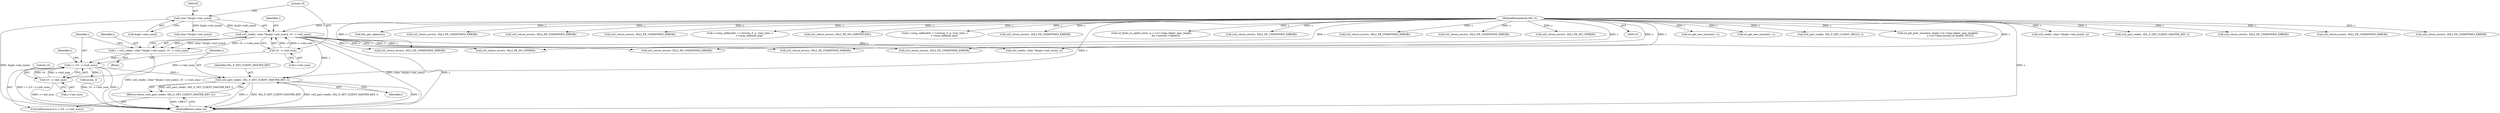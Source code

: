 digraph "0_openssl_86f8fb0e344d62454f8daf3e15236b2b59210756_0@API" {
"1000171" [label="(Call,ssl2_part_read(s, SSL_F_GET_CLIENT_MASTER_KEY, i))"];
"1000147" [label="(Call,ssl2_read(s, (char *)&(p[s->init_num]), 10 - s->init_num))"];
"1000117" [label="(MethodParameterIn,SSL *s)"];
"1000149" [label="(Call,(char *)&(p[s->init_num]))"];
"1000157" [label="(Call,10 - s->init_num)"];
"1000163" [label="(Call,i < (10 - s->init_num))"];
"1000145" [label="(Call,i = ssl2_read(s, (char *)&(p[s->init_num]), 10 - s->init_num))"];
"1000165" [label="(Call,10 - s->init_num)"];
"1000170" [label="(Return,return (ssl2_part_read(s, SSL_F_GET_CLIENT_MASTER_KEY, i));)"];
"1000986" [label="(Call,ssl_get_new_session(s, 1))"];
"1000165" [label="(Call,10 - s->init_num)"];
"1000217" [label="(Call,ssl2_return_error(s, SSL2_PE_NO_CIPHER))"];
"1000909" [label="(Call,ssl_get_new_session(s, 1))"];
"1000174" [label="(Identifier,i)"];
"1000840" [label="(Call,ssl2_part_read(s, SSL_F_GET_CLIENT_HELLO, i))"];
"1000923" [label="(Call,ssl_get_prev_session(s, &(p[s->s2->tmp.cipher_spec_length]),\n                                 s->s2->tmp.session_id_length, NULL))"];
"1000170" [label="(Return,return (ssl2_part_read(s, SSL_F_GET_CLIENT_MASTER_KEY, i));)"];
"1000824" [label="(Call,ssl2_read(s, (char *)&(p[s->init_num]), n))"];
"1000166" [label="(Literal,10)"];
"1000391" [label="(Call,ssl2_part_read(s, SSL_F_GET_CLIENT_MASTER_KEY, i))"];
"1000913" [label="(Call,ssl2_return_error(s, SSL2_PE_UNDEFINED_ERROR))"];
"1000148" [label="(Identifier,s)"];
"1000960" [label="(Call,ssl2_return_error(s, SSL2_PE_UNDEFINED_ERROR))"];
"1000657" [label="(Call,ssl2_return_error(s, SSL2_PE_UNDEFINED_ERROR))"];
"1000146" [label="(Identifier,i)"];
"1001027" [label="(Call,SSL_get_ciphers(s))"];
"1000117" [label="(MethodParameterIn,SSL *s)"];
"1000164" [label="(Identifier,i)"];
"1000990" [label="(Call,ssl2_return_error(s, SSL2_PE_UNDEFINED_ERROR))"];
"1000158" [label="(Literal,10)"];
"1000804" [label="(Call,ssl2_return_error(s, SSL2_PE_UNDEFINED_ERROR))"];
"1000375" [label="(Call,ssl2_read(s, (char *)&(p[s->init_num]), n))"];
"1000457" [label="(Call,ssl2_return_error(s, SSL2_PE_UNDEFINED_ERROR))"];
"1000172" [label="(Identifier,s)"];
"1000162" [label="(ControlStructure,if (i < (10 - s->init_num)))"];
"1001166" [label="(MethodReturn,static int)"];
"1000145" [label="(Call,i = ssl2_read(s, (char *)&(p[s->init_num]), 10 - s->init_num))"];
"1000173" [label="(Identifier,SSL_F_GET_CLIENT_MASTER_KEY)"];
"1000149" [label="(Call,(char *)&(p[s->init_num]))"];
"1000849" [label="(Call,s->msg_callback(0, s->version, 0, p, (size_t)len, s,\n                        s->msg_callback_arg))"];
"1000975" [label="(Call,ssl2_return_error(s, SSL2_PE_NO_CERTIFICATE))"];
"1000159" [label="(Call,s->init_num)"];
"1000195" [label="(Call,ssl2_return_error(s, SSL2_PE_UNDEFINED_ERROR))"];
"1000163" [label="(Call,i < (10 - s->init_num))"];
"1000144" [label="(Block,)"];
"1000177" [label="(Identifier,s)"];
"1000167" [label="(Call,s->init_num)"];
"1000151" [label="(Call,&(p[s->init_num]))"];
"1000171" [label="(Call,ssl2_part_read(s, SSL_F_GET_CLIENT_MASTER_KEY, i))"];
"1000400" [label="(Call,s->msg_callback(0, s->version, 0, p, (size_t)len, s,\n                        s->msg_callback_arg))"];
"1000675" [label="(Call,ssl2_return_error(s, SSL2_PE_UNDEFINED_ERROR))"];
"1000355" [label="(Call,ssl2_return_error(s, SSL2_PE_UNDEFINED_ERROR))"];
"1000157" [label="(Call,10 - s->init_num)"];
"1001004" [label="(Call,ssl_bytes_to_cipher_list(s, p, s->s2->tmp.cipher_spec_length,\n                                      &s->session->ciphers))"];
"1001135" [label="(Call,ssl2_return_error(s, SSL2_PE_UNDEFINED_ERROR))"];
"1000268" [label="(Call,ssl2_return_error(s, SSL2_PE_UNDEFINED_ERROR))"];
"1000887" [label="(Call,ssl2_return_error(s, SSL2_PE_UNDEFINED_ERROR))"];
"1000377" [label="(Call,(char *)&(p[s->init_num]))"];
"1000745" [label="(Call,ssl2_return_error(s, SSL2_PE_UNDEFINED_ERROR))"];
"1000147" [label="(Call,ssl2_read(s, (char *)&(p[s->init_num]), 10 - s->init_num))"];
"1000538" [label="(Call,ssl2_return_error(s, SSL2_PE_NO_CIPHER))"];
"1000236" [label="(Call,n2s(p, i))"];
"1000307" [label="(Call,ssl2_return_error(s, SSL2_PE_UNDEFINED_ERROR))"];
"1000171" -> "1000170"  [label="AST: "];
"1000171" -> "1000174"  [label="CFG: "];
"1000172" -> "1000171"  [label="AST: "];
"1000173" -> "1000171"  [label="AST: "];
"1000174" -> "1000171"  [label="AST: "];
"1000170" -> "1000171"  [label="CFG: "];
"1000171" -> "1001166"  [label="DDG: s"];
"1000171" -> "1001166"  [label="DDG: SSL_F_GET_CLIENT_MASTER_KEY"];
"1000171" -> "1001166"  [label="DDG: ssl2_part_read(s, SSL_F_GET_CLIENT_MASTER_KEY, i)"];
"1000171" -> "1001166"  [label="DDG: i"];
"1000171" -> "1000170"  [label="DDG: ssl2_part_read(s, SSL_F_GET_CLIENT_MASTER_KEY, i)"];
"1000147" -> "1000171"  [label="DDG: s"];
"1000117" -> "1000171"  [label="DDG: s"];
"1000163" -> "1000171"  [label="DDG: i"];
"1000147" -> "1000145"  [label="AST: "];
"1000147" -> "1000157"  [label="CFG: "];
"1000148" -> "1000147"  [label="AST: "];
"1000149" -> "1000147"  [label="AST: "];
"1000157" -> "1000147"  [label="AST: "];
"1000145" -> "1000147"  [label="CFG: "];
"1000147" -> "1001166"  [label="DDG: (char *)&(p[s->init_num])"];
"1000147" -> "1001166"  [label="DDG: s"];
"1000147" -> "1000145"  [label="DDG: s"];
"1000147" -> "1000145"  [label="DDG: (char *)&(p[s->init_num])"];
"1000147" -> "1000145"  [label="DDG: 10 - s->init_num"];
"1000117" -> "1000147"  [label="DDG: s"];
"1000149" -> "1000147"  [label="DDG: &(p[s->init_num])"];
"1000157" -> "1000147"  [label="DDG: 10"];
"1000157" -> "1000147"  [label="DDG: s->init_num"];
"1000147" -> "1000195"  [label="DDG: s"];
"1000147" -> "1000217"  [label="DDG: s"];
"1000147" -> "1000268"  [label="DDG: s"];
"1000147" -> "1000307"  [label="DDG: s"];
"1000147" -> "1000355"  [label="DDG: s"];
"1000147" -> "1000375"  [label="DDG: s"];
"1000117" -> "1000116"  [label="AST: "];
"1000117" -> "1001166"  [label="DDG: s"];
"1000117" -> "1000195"  [label="DDG: s"];
"1000117" -> "1000217"  [label="DDG: s"];
"1000117" -> "1000268"  [label="DDG: s"];
"1000117" -> "1000307"  [label="DDG: s"];
"1000117" -> "1000355"  [label="DDG: s"];
"1000117" -> "1000375"  [label="DDG: s"];
"1000117" -> "1000391"  [label="DDG: s"];
"1000117" -> "1000400"  [label="DDG: s"];
"1000117" -> "1000457"  [label="DDG: s"];
"1000117" -> "1000538"  [label="DDG: s"];
"1000117" -> "1000657"  [label="DDG: s"];
"1000117" -> "1000675"  [label="DDG: s"];
"1000117" -> "1000745"  [label="DDG: s"];
"1000117" -> "1000804"  [label="DDG: s"];
"1000117" -> "1000824"  [label="DDG: s"];
"1000117" -> "1000840"  [label="DDG: s"];
"1000117" -> "1000849"  [label="DDG: s"];
"1000117" -> "1000887"  [label="DDG: s"];
"1000117" -> "1000909"  [label="DDG: s"];
"1000117" -> "1000913"  [label="DDG: s"];
"1000117" -> "1000923"  [label="DDG: s"];
"1000117" -> "1000960"  [label="DDG: s"];
"1000117" -> "1000975"  [label="DDG: s"];
"1000117" -> "1000986"  [label="DDG: s"];
"1000117" -> "1000990"  [label="DDG: s"];
"1000117" -> "1001004"  [label="DDG: s"];
"1000117" -> "1001027"  [label="DDG: s"];
"1000117" -> "1001135"  [label="DDG: s"];
"1000149" -> "1000151"  [label="CFG: "];
"1000150" -> "1000149"  [label="AST: "];
"1000151" -> "1000149"  [label="AST: "];
"1000158" -> "1000149"  [label="CFG: "];
"1000149" -> "1001166"  [label="DDG: &(p[s->init_num])"];
"1000149" -> "1000377"  [label="DDG: &(p[s->init_num])"];
"1000157" -> "1000159"  [label="CFG: "];
"1000158" -> "1000157"  [label="AST: "];
"1000159" -> "1000157"  [label="AST: "];
"1000157" -> "1000165"  [label="DDG: s->init_num"];
"1000163" -> "1000162"  [label="AST: "];
"1000163" -> "1000165"  [label="CFG: "];
"1000164" -> "1000163"  [label="AST: "];
"1000165" -> "1000163"  [label="AST: "];
"1000172" -> "1000163"  [label="CFG: "];
"1000177" -> "1000163"  [label="CFG: "];
"1000163" -> "1001166"  [label="DDG: i"];
"1000163" -> "1001166"  [label="DDG: i < (10 - s->init_num)"];
"1000163" -> "1001166"  [label="DDG: 10 - s->init_num"];
"1000145" -> "1000163"  [label="DDG: i"];
"1000165" -> "1000163"  [label="DDG: 10"];
"1000165" -> "1000163"  [label="DDG: s->init_num"];
"1000163" -> "1000236"  [label="DDG: i"];
"1000145" -> "1000144"  [label="AST: "];
"1000146" -> "1000145"  [label="AST: "];
"1000164" -> "1000145"  [label="CFG: "];
"1000145" -> "1001166"  [label="DDG: ssl2_read(s, (char *)&(p[s->init_num]), 10 - s->init_num)"];
"1000165" -> "1000167"  [label="CFG: "];
"1000166" -> "1000165"  [label="AST: "];
"1000167" -> "1000165"  [label="AST: "];
"1000165" -> "1001166"  [label="DDG: s->init_num"];
"1000170" -> "1000162"  [label="AST: "];
"1001166" -> "1000170"  [label="CFG: "];
"1000170" -> "1001166"  [label="DDG: <RET>"];
}
